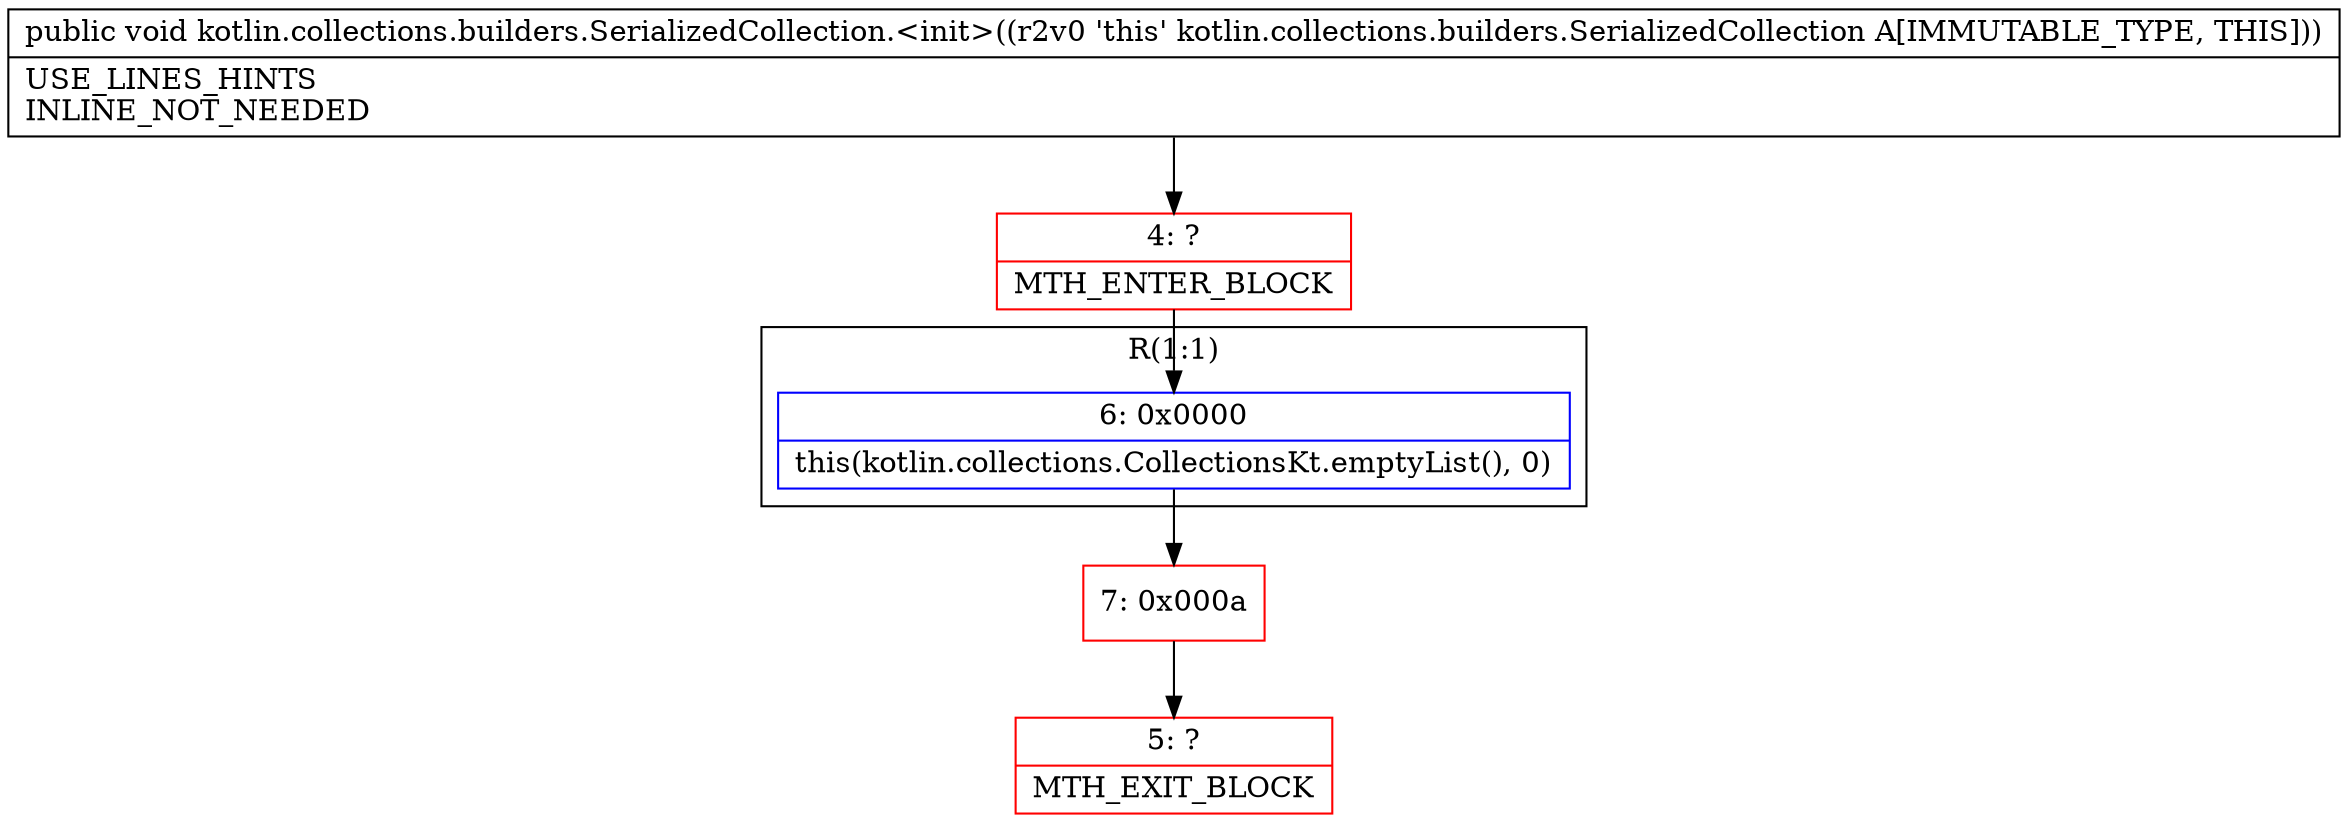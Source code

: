 digraph "CFG forkotlin.collections.builders.SerializedCollection.\<init\>()V" {
subgraph cluster_Region_1067969484 {
label = "R(1:1)";
node [shape=record,color=blue];
Node_6 [shape=record,label="{6\:\ 0x0000|this(kotlin.collections.CollectionsKt.emptyList(), 0)\l}"];
}
Node_4 [shape=record,color=red,label="{4\:\ ?|MTH_ENTER_BLOCK\l}"];
Node_7 [shape=record,color=red,label="{7\:\ 0x000a}"];
Node_5 [shape=record,color=red,label="{5\:\ ?|MTH_EXIT_BLOCK\l}"];
MethodNode[shape=record,label="{public void kotlin.collections.builders.SerializedCollection.\<init\>((r2v0 'this' kotlin.collections.builders.SerializedCollection A[IMMUTABLE_TYPE, THIS]))  | USE_LINES_HINTS\lINLINE_NOT_NEEDED\l}"];
MethodNode -> Node_4;Node_6 -> Node_7;
Node_4 -> Node_6;
Node_7 -> Node_5;
}

